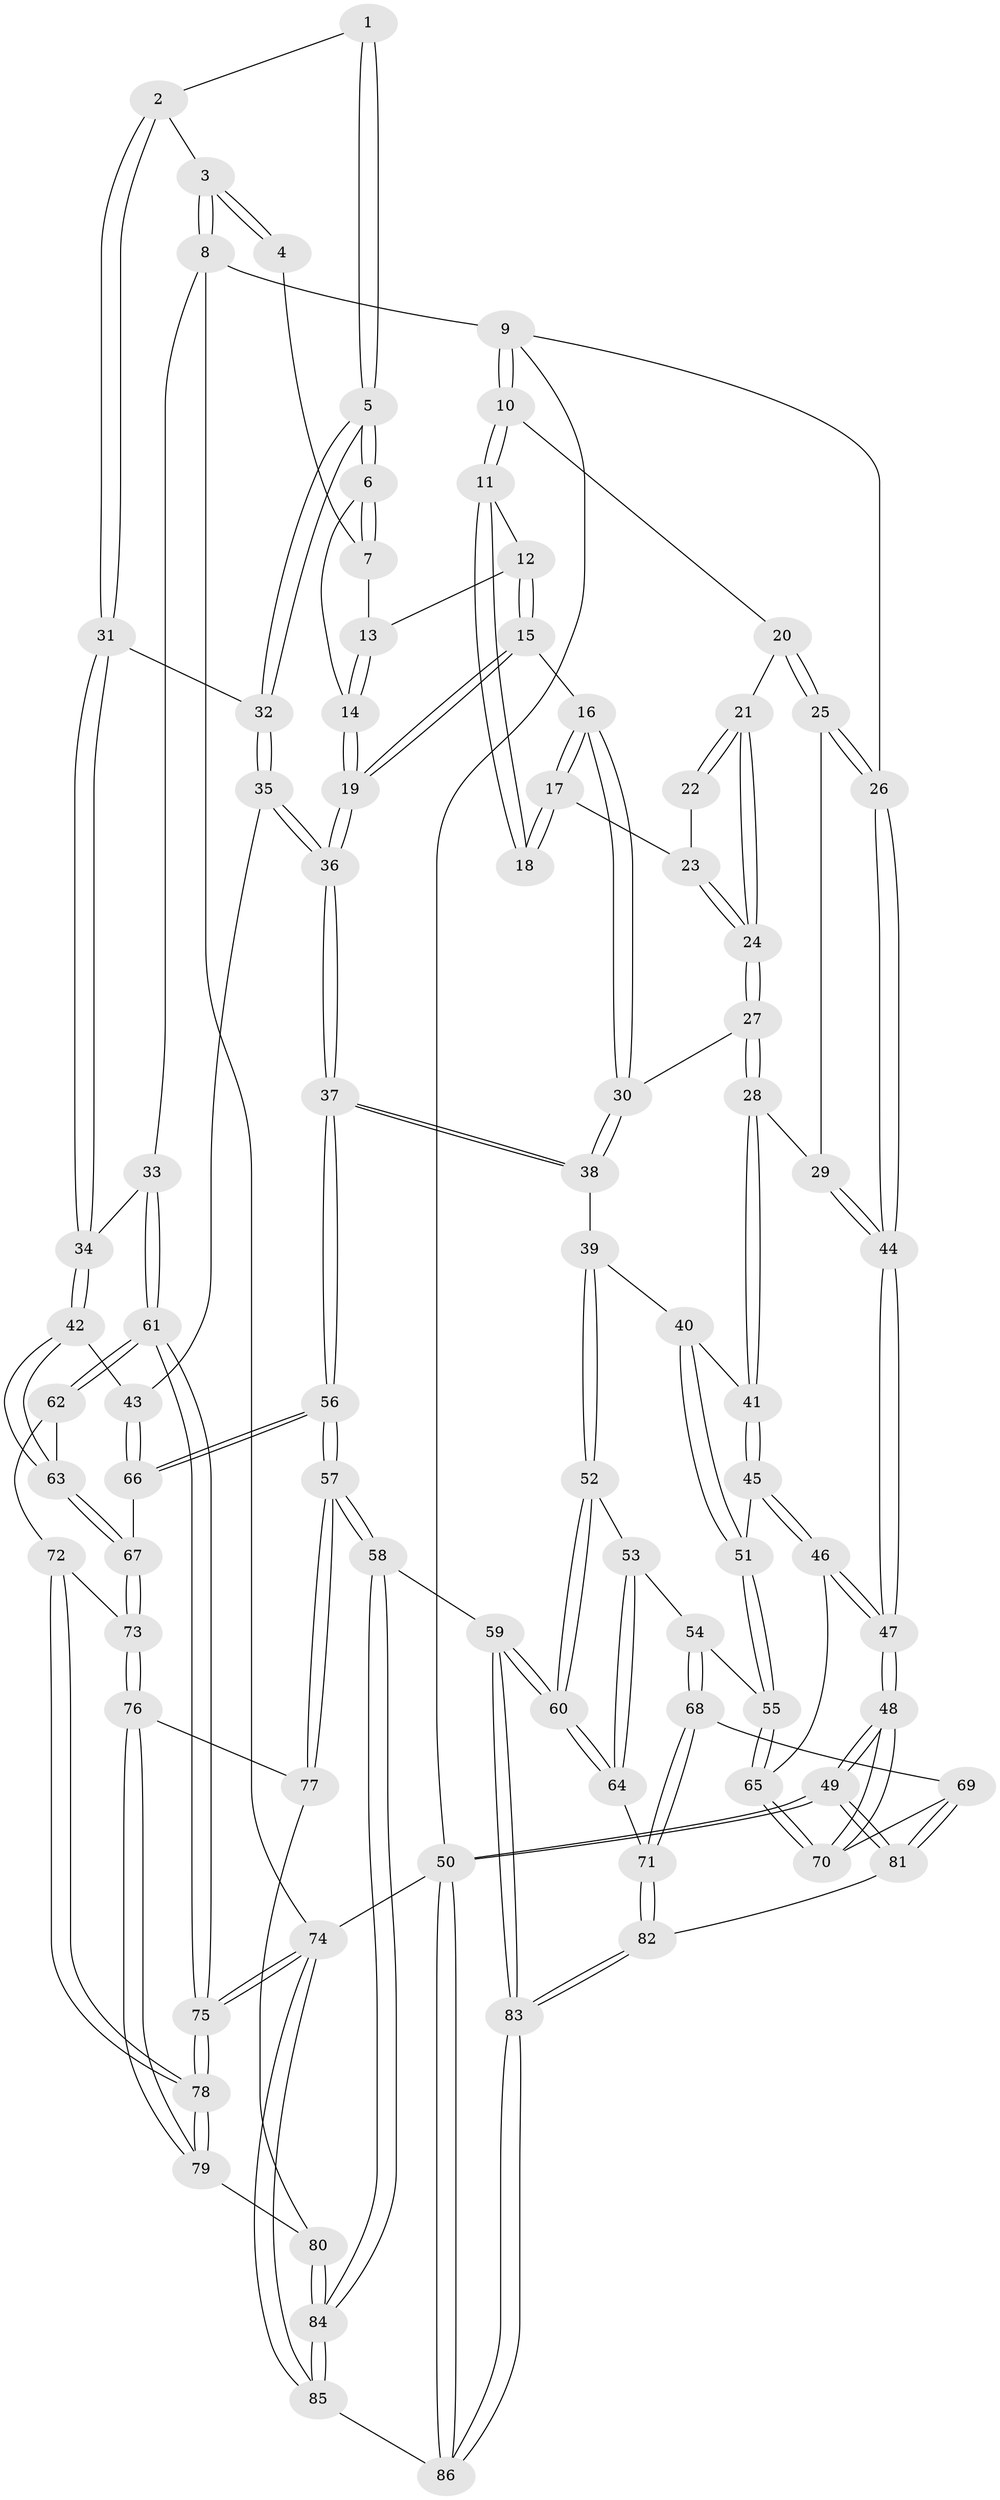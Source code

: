 // coarse degree distribution, {3: 0.1111111111111111, 4: 0.4444444444444444, 5: 0.2962962962962963, 6: 0.12962962962962962, 2: 0.018518518518518517}
// Generated by graph-tools (version 1.1) at 2025/42/03/06/25 10:42:29]
// undirected, 86 vertices, 212 edges
graph export_dot {
graph [start="1"]
  node [color=gray90,style=filled];
  1 [pos="+0.7741186480827955+0.08437496245588286"];
  2 [pos="+0.8348821686006248+0.1987486483411585"];
  3 [pos="+0.9682553167153357+0"];
  4 [pos="+0.7442703847743768+0"];
  5 [pos="+0.7326986602022424+0.2650399256403125"];
  6 [pos="+0.7155956687667052+0.2551147423168315"];
  7 [pos="+0.6953215821824706+0"];
  8 [pos="+1+0"];
  9 [pos="+0+0"];
  10 [pos="+0.0788549618801696+0"];
  11 [pos="+0.34940974114157375+0"];
  12 [pos="+0.5178750472933553+0"];
  13 [pos="+0.557245544043709+0"];
  14 [pos="+0.6388994525655209+0.23901531086942196"];
  15 [pos="+0.46902394462313163+0.2552592552026519"];
  16 [pos="+0.42653089120171034+0.2610668774702311"];
  17 [pos="+0.37008987680500754+0.1695529050153155"];
  18 [pos="+0.3461659075219527+0.09419647623096808"];
  19 [pos="+0.49603281956897094+0.267016263184325"];
  20 [pos="+0.15759758580496994+0.06420947738707648"];
  21 [pos="+0.22149303262729417+0.15484879866263832"];
  22 [pos="+0.31589341243752234+0.1159275487514323"];
  23 [pos="+0.293082620698474+0.1606070139749698"];
  24 [pos="+0.23075615487646653+0.17539303078306875"];
  25 [pos="+0.0941901902709686+0.24883763697260455"];
  26 [pos="+0+0"];
  27 [pos="+0.23775543970993085+0.22032026216822573"];
  28 [pos="+0.1277759692181485+0.3213878866050488"];
  29 [pos="+0.1265881331196543+0.3207307955214286"];
  30 [pos="+0.385816411804506+0.2863508915574986"];
  31 [pos="+0.8292781357430674+0.24134788920046732"];
  32 [pos="+0.7476447169944695+0.27527828017340333"];
  33 [pos="+1+0.2628319119220617"];
  34 [pos="+1+0.2745433186700568"];
  35 [pos="+0.7460151099054372+0.40422718724360784"];
  36 [pos="+0.5639980329370686+0.51566340180899"];
  37 [pos="+0.5554585287269603+0.5326600086931422"];
  38 [pos="+0.3327908968890362+0.38196027090256923"];
  39 [pos="+0.3129481515249614+0.39818910525332213"];
  40 [pos="+0.2919131569596638+0.3923568457449947"];
  41 [pos="+0.13118856432438403+0.3275376277113289"];
  42 [pos="+0.8783342443830542+0.46481257006025384"];
  43 [pos="+0.7916062034704807+0.44568213943780877"];
  44 [pos="+0+0.39229995860004047"];
  45 [pos="+0.11535781099936257+0.4644489751518133"];
  46 [pos="+0+0.5027203077162883"];
  47 [pos="+0+0.5116885273009646"];
  48 [pos="+0+0.5687890350257373"];
  49 [pos="+0+0.8114089539034526"];
  50 [pos="+0+1"];
  51 [pos="+0.13118699508231957+0.48164989569768774"];
  52 [pos="+0.3097820627328244+0.420681454026817"];
  53 [pos="+0.2585935460423619+0.497038667432232"];
  54 [pos="+0.20552881227965145+0.5216348390409316"];
  55 [pos="+0.13345488204389916+0.4849349816782232"];
  56 [pos="+0.52982916045233+0.6576888068193945"];
  57 [pos="+0.5221851666420964+0.670340270101148"];
  58 [pos="+0.5022734113987624+0.6958750978822038"];
  59 [pos="+0.4901629016443172+0.6960950405036682"];
  60 [pos="+0.4714251655459844+0.6894304405717452"];
  61 [pos="+1+0.6119842678165777"];
  62 [pos="+0.9171281197445242+0.5302987722744071"];
  63 [pos="+0.9048826852962146+0.5127226675082033"];
  64 [pos="+0.37557940445787563+0.6765740641488001"];
  65 [pos="+0.10356149397280301+0.5883054016511982"];
  66 [pos="+0.775430221009493+0.6098777300325027"];
  67 [pos="+0.7842784185478794+0.6159521779587114"];
  68 [pos="+0.20645109786108345+0.6716080554393925"];
  69 [pos="+0.12004676117950135+0.6633580830721646"];
  70 [pos="+0.11706970454051327+0.660428488787592"];
  71 [pos="+0.23344682113655882+0.688908098955975"];
  72 [pos="+0.8756546188849843+0.644398216409333"];
  73 [pos="+0.8014481845750072+0.6303399422753209"];
  74 [pos="+1+1"];
  75 [pos="+1+0.9641557144557681"];
  76 [pos="+0.7882980969562168+0.6948272770365115"];
  77 [pos="+0.7510194704670523+0.7186361728762147"];
  78 [pos="+1+0.8132673325545932"];
  79 [pos="+0.8383580279168954+0.7924366615793643"];
  80 [pos="+0.7783587660636968+0.8057046437639735"];
  81 [pos="+0.05285584633316689+0.76854332169063"];
  82 [pos="+0.17312187809813148+0.9087669817377554"];
  83 [pos="+0.1931245448860295+1"];
  84 [pos="+0.606900179442956+0.8963602494627849"];
  85 [pos="+0.623863314231852+1"];
  86 [pos="+0.17527953966371634+1"];
  1 -- 2;
  1 -- 5;
  1 -- 5;
  2 -- 3;
  2 -- 31;
  2 -- 31;
  3 -- 4;
  3 -- 4;
  3 -- 8;
  3 -- 8;
  4 -- 7;
  5 -- 6;
  5 -- 6;
  5 -- 32;
  5 -- 32;
  6 -- 7;
  6 -- 7;
  6 -- 14;
  7 -- 13;
  8 -- 9;
  8 -- 33;
  8 -- 74;
  9 -- 10;
  9 -- 10;
  9 -- 26;
  9 -- 50;
  10 -- 11;
  10 -- 11;
  10 -- 20;
  11 -- 12;
  11 -- 18;
  11 -- 18;
  12 -- 13;
  12 -- 15;
  12 -- 15;
  13 -- 14;
  13 -- 14;
  14 -- 19;
  14 -- 19;
  15 -- 16;
  15 -- 19;
  15 -- 19;
  16 -- 17;
  16 -- 17;
  16 -- 30;
  16 -- 30;
  17 -- 18;
  17 -- 18;
  17 -- 23;
  19 -- 36;
  19 -- 36;
  20 -- 21;
  20 -- 25;
  20 -- 25;
  21 -- 22;
  21 -- 22;
  21 -- 24;
  21 -- 24;
  22 -- 23;
  23 -- 24;
  23 -- 24;
  24 -- 27;
  24 -- 27;
  25 -- 26;
  25 -- 26;
  25 -- 29;
  26 -- 44;
  26 -- 44;
  27 -- 28;
  27 -- 28;
  27 -- 30;
  28 -- 29;
  28 -- 41;
  28 -- 41;
  29 -- 44;
  29 -- 44;
  30 -- 38;
  30 -- 38;
  31 -- 32;
  31 -- 34;
  31 -- 34;
  32 -- 35;
  32 -- 35;
  33 -- 34;
  33 -- 61;
  33 -- 61;
  34 -- 42;
  34 -- 42;
  35 -- 36;
  35 -- 36;
  35 -- 43;
  36 -- 37;
  36 -- 37;
  37 -- 38;
  37 -- 38;
  37 -- 56;
  37 -- 56;
  38 -- 39;
  39 -- 40;
  39 -- 52;
  39 -- 52;
  40 -- 41;
  40 -- 51;
  40 -- 51;
  41 -- 45;
  41 -- 45;
  42 -- 43;
  42 -- 63;
  42 -- 63;
  43 -- 66;
  43 -- 66;
  44 -- 47;
  44 -- 47;
  45 -- 46;
  45 -- 46;
  45 -- 51;
  46 -- 47;
  46 -- 47;
  46 -- 65;
  47 -- 48;
  47 -- 48;
  48 -- 49;
  48 -- 49;
  48 -- 70;
  48 -- 70;
  49 -- 50;
  49 -- 50;
  49 -- 81;
  49 -- 81;
  50 -- 86;
  50 -- 86;
  50 -- 74;
  51 -- 55;
  51 -- 55;
  52 -- 53;
  52 -- 60;
  52 -- 60;
  53 -- 54;
  53 -- 64;
  53 -- 64;
  54 -- 55;
  54 -- 68;
  54 -- 68;
  55 -- 65;
  55 -- 65;
  56 -- 57;
  56 -- 57;
  56 -- 66;
  56 -- 66;
  57 -- 58;
  57 -- 58;
  57 -- 77;
  57 -- 77;
  58 -- 59;
  58 -- 84;
  58 -- 84;
  59 -- 60;
  59 -- 60;
  59 -- 83;
  59 -- 83;
  60 -- 64;
  60 -- 64;
  61 -- 62;
  61 -- 62;
  61 -- 75;
  61 -- 75;
  62 -- 63;
  62 -- 72;
  63 -- 67;
  63 -- 67;
  64 -- 71;
  65 -- 70;
  65 -- 70;
  66 -- 67;
  67 -- 73;
  67 -- 73;
  68 -- 69;
  68 -- 71;
  68 -- 71;
  69 -- 70;
  69 -- 81;
  69 -- 81;
  71 -- 82;
  71 -- 82;
  72 -- 73;
  72 -- 78;
  72 -- 78;
  73 -- 76;
  73 -- 76;
  74 -- 75;
  74 -- 75;
  74 -- 85;
  74 -- 85;
  75 -- 78;
  75 -- 78;
  76 -- 77;
  76 -- 79;
  76 -- 79;
  77 -- 80;
  78 -- 79;
  78 -- 79;
  79 -- 80;
  80 -- 84;
  80 -- 84;
  81 -- 82;
  82 -- 83;
  82 -- 83;
  83 -- 86;
  83 -- 86;
  84 -- 85;
  84 -- 85;
  85 -- 86;
}
